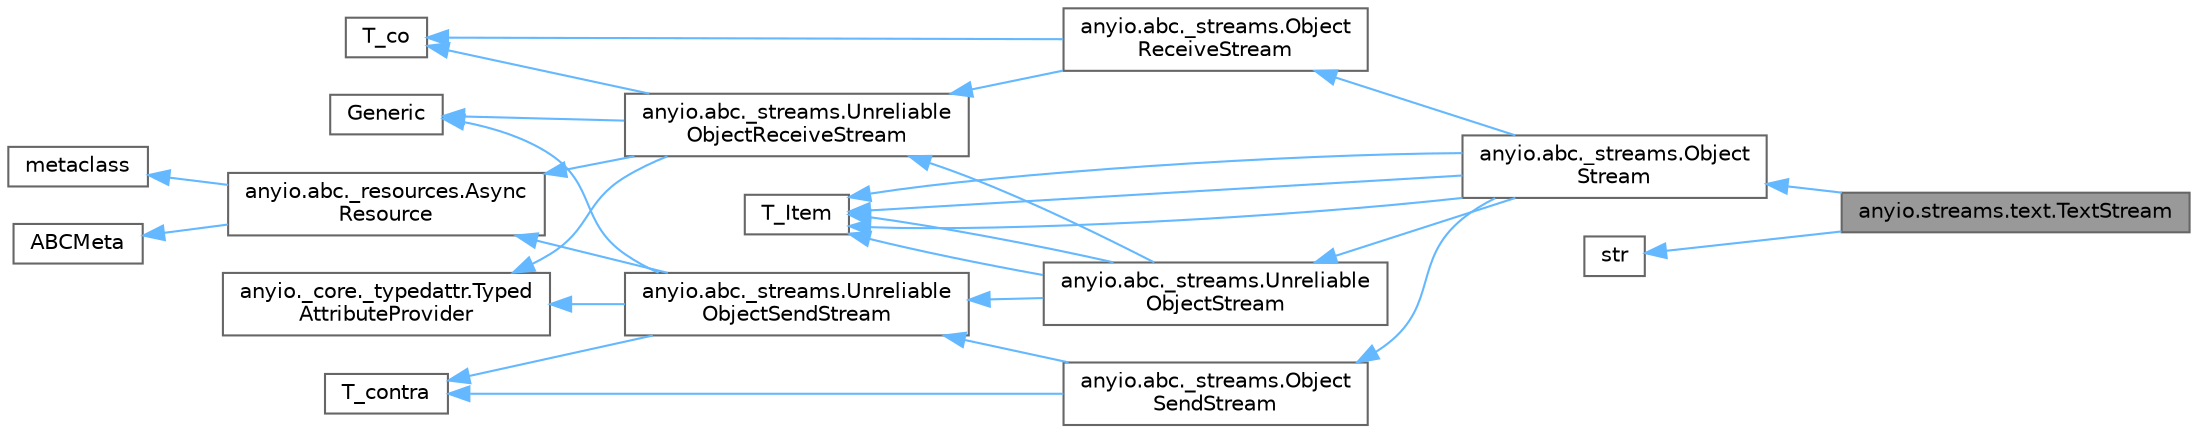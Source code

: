 digraph "anyio.streams.text.TextStream"
{
 // LATEX_PDF_SIZE
  bgcolor="transparent";
  edge [fontname=Helvetica,fontsize=10,labelfontname=Helvetica,labelfontsize=10];
  node [fontname=Helvetica,fontsize=10,shape=box,height=0.2,width=0.4];
  rankdir="LR";
  Node1 [id="Node000001",label="anyio.streams.text.TextStream",height=0.2,width=0.4,color="gray40", fillcolor="grey60", style="filled", fontcolor="black",tooltip=" "];
  Node2 -> Node1 [id="edge1_Node000001_Node000002",dir="back",color="steelblue1",style="solid",tooltip=" "];
  Node2 [id="Node000002",label="anyio.abc._streams.Object\lStream",height=0.2,width=0.4,color="gray40", fillcolor="white", style="filled",URL="$classanyio_1_1abc_1_1__streams_1_1ObjectStream.html",tooltip=" "];
  Node3 -> Node2 [id="edge2_Node000002_Node000003",dir="back",color="steelblue1",style="solid",tooltip=" "];
  Node3 [id="Node000003",label="anyio.abc._streams.Object\lReceiveStream",height=0.2,width=0.4,color="gray40", fillcolor="white", style="filled",URL="$classanyio_1_1abc_1_1__streams_1_1ObjectReceiveStream.html",tooltip=" "];
  Node4 -> Node3 [id="edge3_Node000003_Node000004",dir="back",color="steelblue1",style="solid",tooltip=" "];
  Node4 [id="Node000004",label="anyio.abc._streams.Unreliable\lObjectReceiveStream",height=0.2,width=0.4,color="gray40", fillcolor="white", style="filled",URL="$classanyio_1_1abc_1_1__streams_1_1UnreliableObjectReceiveStream.html",tooltip=" "];
  Node5 -> Node4 [id="edge4_Node000004_Node000005",dir="back",color="steelblue1",style="solid",tooltip=" "];
  Node5 [id="Node000005",label="Generic",height=0.2,width=0.4,color="gray40", fillcolor="white", style="filled",tooltip=" "];
  Node6 -> Node4 [id="edge5_Node000004_Node000006",dir="back",color="steelblue1",style="solid",tooltip=" "];
  Node6 [id="Node000006",label="T_co",height=0.2,width=0.4,color="gray40", fillcolor="white", style="filled",tooltip=" "];
  Node7 -> Node4 [id="edge6_Node000004_Node000007",dir="back",color="steelblue1",style="solid",tooltip=" "];
  Node7 [id="Node000007",label="anyio.abc._resources.Async\lResource",height=0.2,width=0.4,color="gray40", fillcolor="white", style="filled",URL="$classanyio_1_1abc_1_1__resources_1_1AsyncResource.html",tooltip=" "];
  Node8 -> Node7 [id="edge7_Node000007_Node000008",dir="back",color="steelblue1",style="solid",tooltip=" "];
  Node8 [id="Node000008",label="metaclass",height=0.2,width=0.4,color="gray40", fillcolor="white", style="filled",tooltip=" "];
  Node9 -> Node7 [id="edge8_Node000007_Node000009",dir="back",color="steelblue1",style="solid",tooltip=" "];
  Node9 [id="Node000009",label="ABCMeta",height=0.2,width=0.4,color="gray40", fillcolor="white", style="filled",tooltip=" "];
  Node10 -> Node4 [id="edge9_Node000004_Node000010",dir="back",color="steelblue1",style="solid",tooltip=" "];
  Node10 [id="Node000010",label="anyio._core._typedattr.Typed\lAttributeProvider",height=0.2,width=0.4,color="gray40", fillcolor="white", style="filled",URL="$classanyio_1_1__core_1_1__typedattr_1_1TypedAttributeProvider.html",tooltip=" "];
  Node6 -> Node3 [id="edge10_Node000003_Node000006",dir="back",color="steelblue1",style="solid",tooltip=" "];
  Node11 -> Node2 [id="edge11_Node000002_Node000011",dir="back",color="steelblue1",style="solid",tooltip=" "];
  Node11 [id="Node000011",label="T_Item",height=0.2,width=0.4,color="gray40", fillcolor="white", style="filled",tooltip=" "];
  Node12 -> Node2 [id="edge12_Node000002_Node000012",dir="back",color="steelblue1",style="solid",tooltip=" "];
  Node12 [id="Node000012",label="anyio.abc._streams.Object\lSendStream",height=0.2,width=0.4,color="gray40", fillcolor="white", style="filled",URL="$classanyio_1_1abc_1_1__streams_1_1ObjectSendStream.html",tooltip=" "];
  Node13 -> Node12 [id="edge13_Node000012_Node000013",dir="back",color="steelblue1",style="solid",tooltip=" "];
  Node13 [id="Node000013",label="anyio.abc._streams.Unreliable\lObjectSendStream",height=0.2,width=0.4,color="gray40", fillcolor="white", style="filled",URL="$classanyio_1_1abc_1_1__streams_1_1UnreliableObjectSendStream.html",tooltip=" "];
  Node5 -> Node13 [id="edge14_Node000013_Node000005",dir="back",color="steelblue1",style="solid",tooltip=" "];
  Node14 -> Node13 [id="edge15_Node000013_Node000014",dir="back",color="steelblue1",style="solid",tooltip=" "];
  Node14 [id="Node000014",label="T_contra",height=0.2,width=0.4,color="gray40", fillcolor="white", style="filled",tooltip=" "];
  Node7 -> Node13 [id="edge16_Node000013_Node000007",dir="back",color="steelblue1",style="solid",tooltip=" "];
  Node10 -> Node13 [id="edge17_Node000013_Node000010",dir="back",color="steelblue1",style="solid",tooltip=" "];
  Node14 -> Node12 [id="edge18_Node000012_Node000014",dir="back",color="steelblue1",style="solid",tooltip=" "];
  Node11 -> Node2 [id="edge19_Node000002_Node000011",dir="back",color="steelblue1",style="solid",tooltip=" "];
  Node15 -> Node2 [id="edge20_Node000002_Node000015",dir="back",color="steelblue1",style="solid",tooltip=" "];
  Node15 [id="Node000015",label="anyio.abc._streams.Unreliable\lObjectStream",height=0.2,width=0.4,color="gray40", fillcolor="white", style="filled",URL="$classanyio_1_1abc_1_1__streams_1_1UnreliableObjectStream.html",tooltip=" "];
  Node4 -> Node15 [id="edge21_Node000015_Node000004",dir="back",color="steelblue1",style="solid",tooltip=" "];
  Node11 -> Node15 [id="edge22_Node000015_Node000011",dir="back",color="steelblue1",style="solid",tooltip=" "];
  Node13 -> Node15 [id="edge23_Node000015_Node000013",dir="back",color="steelblue1",style="solid",tooltip=" "];
  Node11 -> Node15 [id="edge24_Node000015_Node000011",dir="back",color="steelblue1",style="solid",tooltip=" "];
  Node11 -> Node2 [id="edge25_Node000002_Node000011",dir="back",color="steelblue1",style="solid",tooltip=" "];
  Node16 -> Node1 [id="edge26_Node000001_Node000016",dir="back",color="steelblue1",style="solid",tooltip=" "];
  Node16 [id="Node000016",label="str",height=0.2,width=0.4,color="gray40", fillcolor="white", style="filled",tooltip=" "];
}
